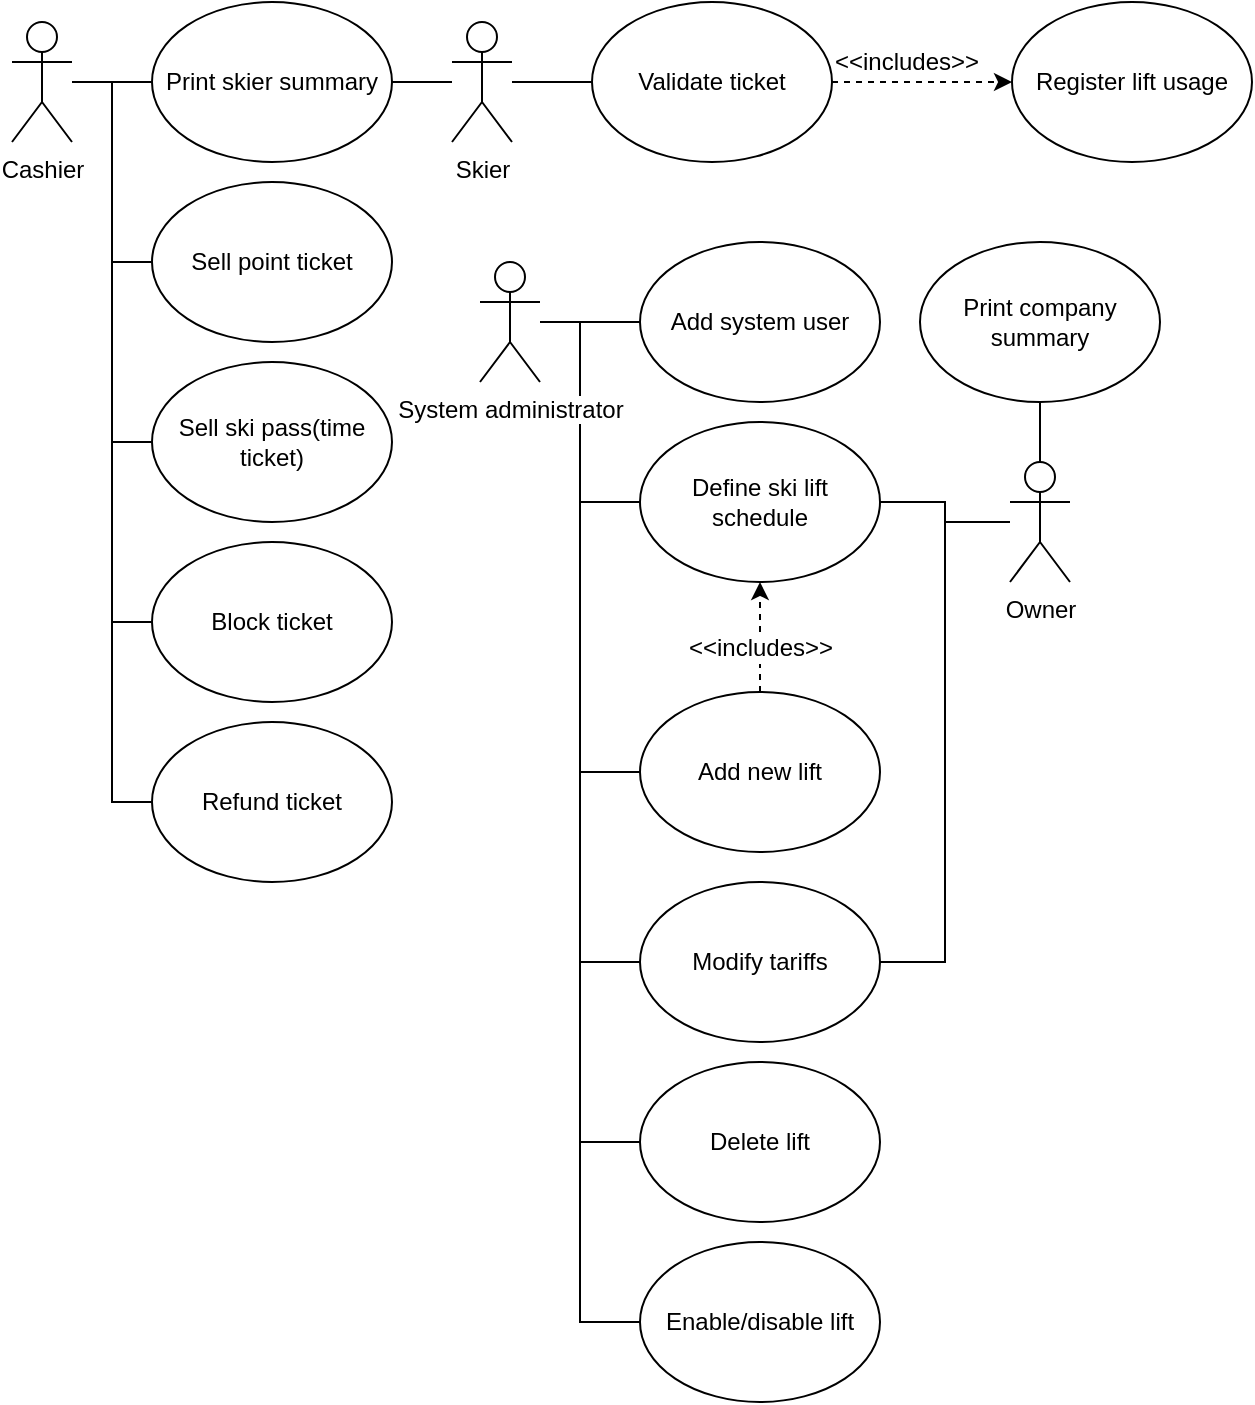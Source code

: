 <mxfile version="12.9.7" type="device"><diagram id="yQ2meU--OMJ6Pikv4xTN" name="Page-1"><mxGraphModel dx="1483" dy="751" grid="1" gridSize="10" guides="1" tooltips="1" connect="1" arrows="1" fold="1" page="1" pageScale="1" pageWidth="827" pageHeight="1169" math="0" shadow="0"><root><mxCell id="0"/><mxCell id="1" parent="0"/><mxCell id="0l7jO2OnxwDF26uofzay-14" style="edgeStyle=orthogonalEdgeStyle;rounded=0;orthogonalLoop=1;jettySize=auto;html=1;entryX=0;entryY=0.5;entryDx=0;entryDy=0;endArrow=none;endFill=0;" parent="1" source="0l7jO2OnxwDF26uofzay-9" target="0l7jO2OnxwDF26uofzay-13" edge="1"><mxGeometry relative="1" as="geometry"/></mxCell><mxCell id="0l7jO2OnxwDF26uofzay-16" style="edgeStyle=orthogonalEdgeStyle;rounded=0;orthogonalLoop=1;jettySize=auto;html=1;entryX=0;entryY=0.5;entryDx=0;entryDy=0;endArrow=none;endFill=0;" parent="1" source="0l7jO2OnxwDF26uofzay-9" target="0l7jO2OnxwDF26uofzay-15" edge="1"><mxGeometry relative="1" as="geometry"/></mxCell><mxCell id="cXX3pIR8pKJv_eYzaTyf-7" style="edgeStyle=orthogonalEdgeStyle;rounded=0;orthogonalLoop=1;jettySize=auto;html=1;entryX=0;entryY=0.5;entryDx=0;entryDy=0;endArrow=none;endFill=0;" edge="1" parent="1" source="0l7jO2OnxwDF26uofzay-9" target="0l7jO2OnxwDF26uofzay-55"><mxGeometry relative="1" as="geometry"/></mxCell><mxCell id="cXX3pIR8pKJv_eYzaTyf-9" style="edgeStyle=orthogonalEdgeStyle;rounded=0;orthogonalLoop=1;jettySize=auto;html=1;entryX=0;entryY=0.5;entryDx=0;entryDy=0;endArrow=none;endFill=0;" edge="1" parent="1" source="0l7jO2OnxwDF26uofzay-9" target="cXX3pIR8pKJv_eYzaTyf-8"><mxGeometry relative="1" as="geometry"/></mxCell><mxCell id="cXX3pIR8pKJv_eYzaTyf-10" style="edgeStyle=orthogonalEdgeStyle;rounded=0;orthogonalLoop=1;jettySize=auto;html=1;entryX=0;entryY=0.5;entryDx=0;entryDy=0;endArrow=none;endFill=0;" edge="1" parent="1" source="0l7jO2OnxwDF26uofzay-9" target="cXX3pIR8pKJv_eYzaTyf-3"><mxGeometry relative="1" as="geometry"/></mxCell><mxCell id="0l7jO2OnxwDF26uofzay-9" value="&lt;div&gt;Cashier&lt;/div&gt;" style="shape=umlActor;verticalLabelPosition=bottom;labelBackgroundColor=#ffffff;verticalAlign=top;html=1;outlineConnect=0;" parent="1" vertex="1"><mxGeometry x="10" y="20" width="30" height="60" as="geometry"/></mxCell><mxCell id="0l7jO2OnxwDF26uofzay-43" style="edgeStyle=orthogonalEdgeStyle;rounded=0;orthogonalLoop=1;jettySize=auto;html=1;entryX=0;entryY=0.5;entryDx=0;entryDy=0;endArrow=none;endFill=0;" parent="1" source="0l7jO2OnxwDF26uofzay-10" target="0l7jO2OnxwDF26uofzay-42" edge="1"><mxGeometry relative="1" as="geometry"/></mxCell><mxCell id="0l7jO2OnxwDF26uofzay-45" style="edgeStyle=orthogonalEdgeStyle;rounded=0;orthogonalLoop=1;jettySize=auto;html=1;entryX=0;entryY=0.5;entryDx=0;entryDy=0;endArrow=none;endFill=0;" parent="1" source="0l7jO2OnxwDF26uofzay-10" target="0l7jO2OnxwDF26uofzay-44" edge="1"><mxGeometry relative="1" as="geometry"><Array as="points"><mxPoint x="294" y="170"/><mxPoint x="294" y="260"/></Array></mxGeometry></mxCell><mxCell id="0l7jO2OnxwDF26uofzay-50" style="edgeStyle=orthogonalEdgeStyle;rounded=0;orthogonalLoop=1;jettySize=auto;html=1;entryX=0;entryY=0.5;entryDx=0;entryDy=0;endArrow=none;endFill=0;" parent="1" source="0l7jO2OnxwDF26uofzay-10" target="0l7jO2OnxwDF26uofzay-47" edge="1"><mxGeometry relative="1" as="geometry"><Array as="points"><mxPoint x="294" y="170"/><mxPoint x="294" y="395"/></Array></mxGeometry></mxCell><mxCell id="0l7jO2OnxwDF26uofzay-54" style="edgeStyle=orthogonalEdgeStyle;rounded=0;orthogonalLoop=1;jettySize=auto;html=1;entryX=0;entryY=0.5;entryDx=0;entryDy=0;endArrow=none;endFill=0;" parent="1" source="0l7jO2OnxwDF26uofzay-10" target="0l7jO2OnxwDF26uofzay-53" edge="1"><mxGeometry relative="1" as="geometry"><Array as="points"><mxPoint x="294" y="170"/><mxPoint x="294" y="580"/></Array></mxGeometry></mxCell><mxCell id="cXX3pIR8pKJv_eYzaTyf-12" style="edgeStyle=orthogonalEdgeStyle;rounded=0;orthogonalLoop=1;jettySize=auto;html=1;entryX=0;entryY=0.5;entryDx=0;entryDy=0;endArrow=none;endFill=0;" edge="1" parent="1" source="0l7jO2OnxwDF26uofzay-10" target="cXX3pIR8pKJv_eYzaTyf-11"><mxGeometry relative="1" as="geometry"><Array as="points"><mxPoint x="294" y="170"/><mxPoint x="294" y="490"/></Array></mxGeometry></mxCell><mxCell id="cXX3pIR8pKJv_eYzaTyf-15" style="edgeStyle=orthogonalEdgeStyle;rounded=0;orthogonalLoop=1;jettySize=auto;html=1;entryX=0;entryY=0.5;entryDx=0;entryDy=0;endArrow=none;endFill=0;" edge="1" parent="1" source="0l7jO2OnxwDF26uofzay-10" target="cXX3pIR8pKJv_eYzaTyf-14"><mxGeometry relative="1" as="geometry"><Array as="points"><mxPoint x="294" y="170"/><mxPoint x="294" y="670"/></Array></mxGeometry></mxCell><mxCell id="0l7jO2OnxwDF26uofzay-10" value="System administrator" style="shape=umlActor;verticalLabelPosition=bottom;labelBackgroundColor=#ffffff;verticalAlign=top;html=1;outlineConnect=0;" parent="1" vertex="1"><mxGeometry x="244" y="140" width="30" height="60" as="geometry"/></mxCell><mxCell id="0l7jO2OnxwDF26uofzay-28" style="edgeStyle=orthogonalEdgeStyle;rounded=0;orthogonalLoop=1;jettySize=auto;html=1;entryX=0.5;entryY=1;entryDx=0;entryDy=0;endArrow=none;endFill=0;" parent="1" source="0l7jO2OnxwDF26uofzay-12" target="0l7jO2OnxwDF26uofzay-26" edge="1"><mxGeometry relative="1" as="geometry"/></mxCell><mxCell id="0l7jO2OnxwDF26uofzay-46" style="edgeStyle=orthogonalEdgeStyle;rounded=0;orthogonalLoop=1;jettySize=auto;html=1;entryX=1;entryY=0.5;entryDx=0;entryDy=0;endArrow=none;endFill=0;" parent="1" source="0l7jO2OnxwDF26uofzay-12" target="0l7jO2OnxwDF26uofzay-44" edge="1"><mxGeometry relative="1" as="geometry"/></mxCell><mxCell id="cXX3pIR8pKJv_eYzaTyf-13" style="edgeStyle=orthogonalEdgeStyle;rounded=0;orthogonalLoop=1;jettySize=auto;html=1;entryX=1;entryY=0.5;entryDx=0;entryDy=0;endArrow=none;endFill=0;" edge="1" parent="1" source="0l7jO2OnxwDF26uofzay-12" target="cXX3pIR8pKJv_eYzaTyf-11"><mxGeometry relative="1" as="geometry"/></mxCell><mxCell id="0l7jO2OnxwDF26uofzay-12" value="&lt;div&gt;Owner&lt;/div&gt;" style="shape=umlActor;verticalLabelPosition=bottom;labelBackgroundColor=#ffffff;verticalAlign=top;html=1;outlineConnect=0;" parent="1" vertex="1"><mxGeometry x="509" y="240" width="30" height="60" as="geometry"/></mxCell><mxCell id="0l7jO2OnxwDF26uofzay-13" value="Sell point ticket" style="ellipse;whiteSpace=wrap;html=1;" parent="1" vertex="1"><mxGeometry x="80" y="100" width="120" height="80" as="geometry"/></mxCell><mxCell id="0l7jO2OnxwDF26uofzay-15" value="Sell ski pass(time ticket)" style="ellipse;whiteSpace=wrap;html=1;" parent="1" vertex="1"><mxGeometry x="80" y="190" width="120" height="80" as="geometry"/></mxCell><mxCell id="0l7jO2OnxwDF26uofzay-26" value="Print company summary" style="ellipse;whiteSpace=wrap;html=1;" parent="1" vertex="1"><mxGeometry x="464" y="130" width="120" height="80" as="geometry"/></mxCell><mxCell id="0l7jO2OnxwDF26uofzay-38" style="edgeStyle=orthogonalEdgeStyle;rounded=0;orthogonalLoop=1;jettySize=auto;html=1;dashed=1;entryX=0;entryY=0.5;entryDx=0;entryDy=0;endArrow=classic;endFill=1;" parent="1" source="0l7jO2OnxwDF26uofzay-29" target="0l7jO2OnxwDF26uofzay-37" edge="1"><mxGeometry relative="1" as="geometry"><mxPoint x="295" y="80" as="targetPoint"/></mxGeometry></mxCell><mxCell id="0l7jO2OnxwDF26uofzay-41" value="&amp;lt;&amp;lt;includes&amp;gt;&amp;gt;" style="text;html=1;align=center;verticalAlign=middle;resizable=0;points=[];labelBackgroundColor=#ffffff;" parent="0l7jO2OnxwDF26uofzay-38" vertex="1" connectable="0"><mxGeometry x="0.12" y="2" relative="1" as="geometry"><mxPoint x="-14" y="-8" as="offset"/></mxGeometry></mxCell><mxCell id="0l7jO2OnxwDF26uofzay-29" value="Validate ticket" style="ellipse;whiteSpace=wrap;html=1;" parent="1" vertex="1"><mxGeometry x="300" y="10" width="120" height="80" as="geometry"/></mxCell><mxCell id="0l7jO2OnxwDF26uofzay-33" style="edgeStyle=orthogonalEdgeStyle;rounded=0;orthogonalLoop=1;jettySize=auto;html=1;endArrow=none;endFill=0;entryX=0;entryY=0.5;entryDx=0;entryDy=0;" parent="1" source="0l7jO2OnxwDF26uofzay-30" target="0l7jO2OnxwDF26uofzay-29" edge="1"><mxGeometry relative="1" as="geometry"><mxPoint x="300" y="50" as="targetPoint"/></mxGeometry></mxCell><mxCell id="cXX3pIR8pKJv_eYzaTyf-5" style="edgeStyle=orthogonalEdgeStyle;rounded=0;orthogonalLoop=1;jettySize=auto;html=1;entryX=1;entryY=0.5;entryDx=0;entryDy=0;endArrow=none;endFill=0;" edge="1" parent="1" source="0l7jO2OnxwDF26uofzay-30" target="cXX3pIR8pKJv_eYzaTyf-3"><mxGeometry relative="1" as="geometry"/></mxCell><mxCell id="0l7jO2OnxwDF26uofzay-30" value="Skier" style="shape=umlActor;verticalLabelPosition=bottom;labelBackgroundColor=#ffffff;verticalAlign=top;html=1;outlineConnect=0;" parent="1" vertex="1"><mxGeometry x="230" y="20" width="30" height="60" as="geometry"/></mxCell><mxCell id="0l7jO2OnxwDF26uofzay-37" value="Register lift usage" style="ellipse;whiteSpace=wrap;html=1;" parent="1" vertex="1"><mxGeometry x="510" y="10" width="120" height="80" as="geometry"/></mxCell><mxCell id="0l7jO2OnxwDF26uofzay-42" value="Add system user" style="ellipse;whiteSpace=wrap;html=1;" parent="1" vertex="1"><mxGeometry x="324" y="130" width="120" height="80" as="geometry"/></mxCell><mxCell id="0l7jO2OnxwDF26uofzay-44" value="Define ski lift schedule" style="ellipse;whiteSpace=wrap;html=1;" parent="1" vertex="1"><mxGeometry x="324" y="220" width="120" height="80" as="geometry"/></mxCell><mxCell id="0l7jO2OnxwDF26uofzay-49" style="edgeStyle=orthogonalEdgeStyle;rounded=0;orthogonalLoop=1;jettySize=auto;html=1;dashed=1;endArrow=classic;endFill=1;" parent="1" source="0l7jO2OnxwDF26uofzay-47" target="0l7jO2OnxwDF26uofzay-44" edge="1"><mxGeometry relative="1" as="geometry"><Array as="points"><mxPoint x="384" y="340"/><mxPoint x="384" y="340"/></Array></mxGeometry></mxCell><mxCell id="0l7jO2OnxwDF26uofzay-52" value="&amp;lt;&amp;lt;includes&amp;gt;&amp;gt;" style="text;html=1;align=center;verticalAlign=middle;resizable=0;points=[];labelBackgroundColor=#ffffff;" parent="0l7jO2OnxwDF26uofzay-49" vertex="1" connectable="0"><mxGeometry x="-0.209" relative="1" as="geometry"><mxPoint as="offset"/></mxGeometry></mxCell><mxCell id="0l7jO2OnxwDF26uofzay-47" value="Add new lift" style="ellipse;whiteSpace=wrap;html=1;" parent="1" vertex="1"><mxGeometry x="324" y="355" width="120" height="80" as="geometry"/></mxCell><mxCell id="0l7jO2OnxwDF26uofzay-53" value="Delete lift" style="ellipse;whiteSpace=wrap;html=1;" parent="1" vertex="1"><mxGeometry x="324" y="540" width="120" height="80" as="geometry"/></mxCell><mxCell id="0l7jO2OnxwDF26uofzay-55" value="Block ticket" style="ellipse;whiteSpace=wrap;html=1;" parent="1" vertex="1"><mxGeometry x="80" y="280" width="120" height="80" as="geometry"/></mxCell><mxCell id="cXX3pIR8pKJv_eYzaTyf-3" value="Print skier summary" style="ellipse;whiteSpace=wrap;html=1;" vertex="1" parent="1"><mxGeometry x="80" y="10" width="120" height="80" as="geometry"/></mxCell><mxCell id="cXX3pIR8pKJv_eYzaTyf-8" value="Refund ticket" style="ellipse;whiteSpace=wrap;html=1;" vertex="1" parent="1"><mxGeometry x="80" y="370" width="120" height="80" as="geometry"/></mxCell><mxCell id="cXX3pIR8pKJv_eYzaTyf-11" value="Modify tariffs" style="ellipse;whiteSpace=wrap;html=1;" vertex="1" parent="1"><mxGeometry x="324" y="450" width="120" height="80" as="geometry"/></mxCell><mxCell id="cXX3pIR8pKJv_eYzaTyf-14" value="Enable/disable lift" style="ellipse;whiteSpace=wrap;html=1;" vertex="1" parent="1"><mxGeometry x="324" y="630" width="120" height="80" as="geometry"/></mxCell></root></mxGraphModel></diagram></mxfile>